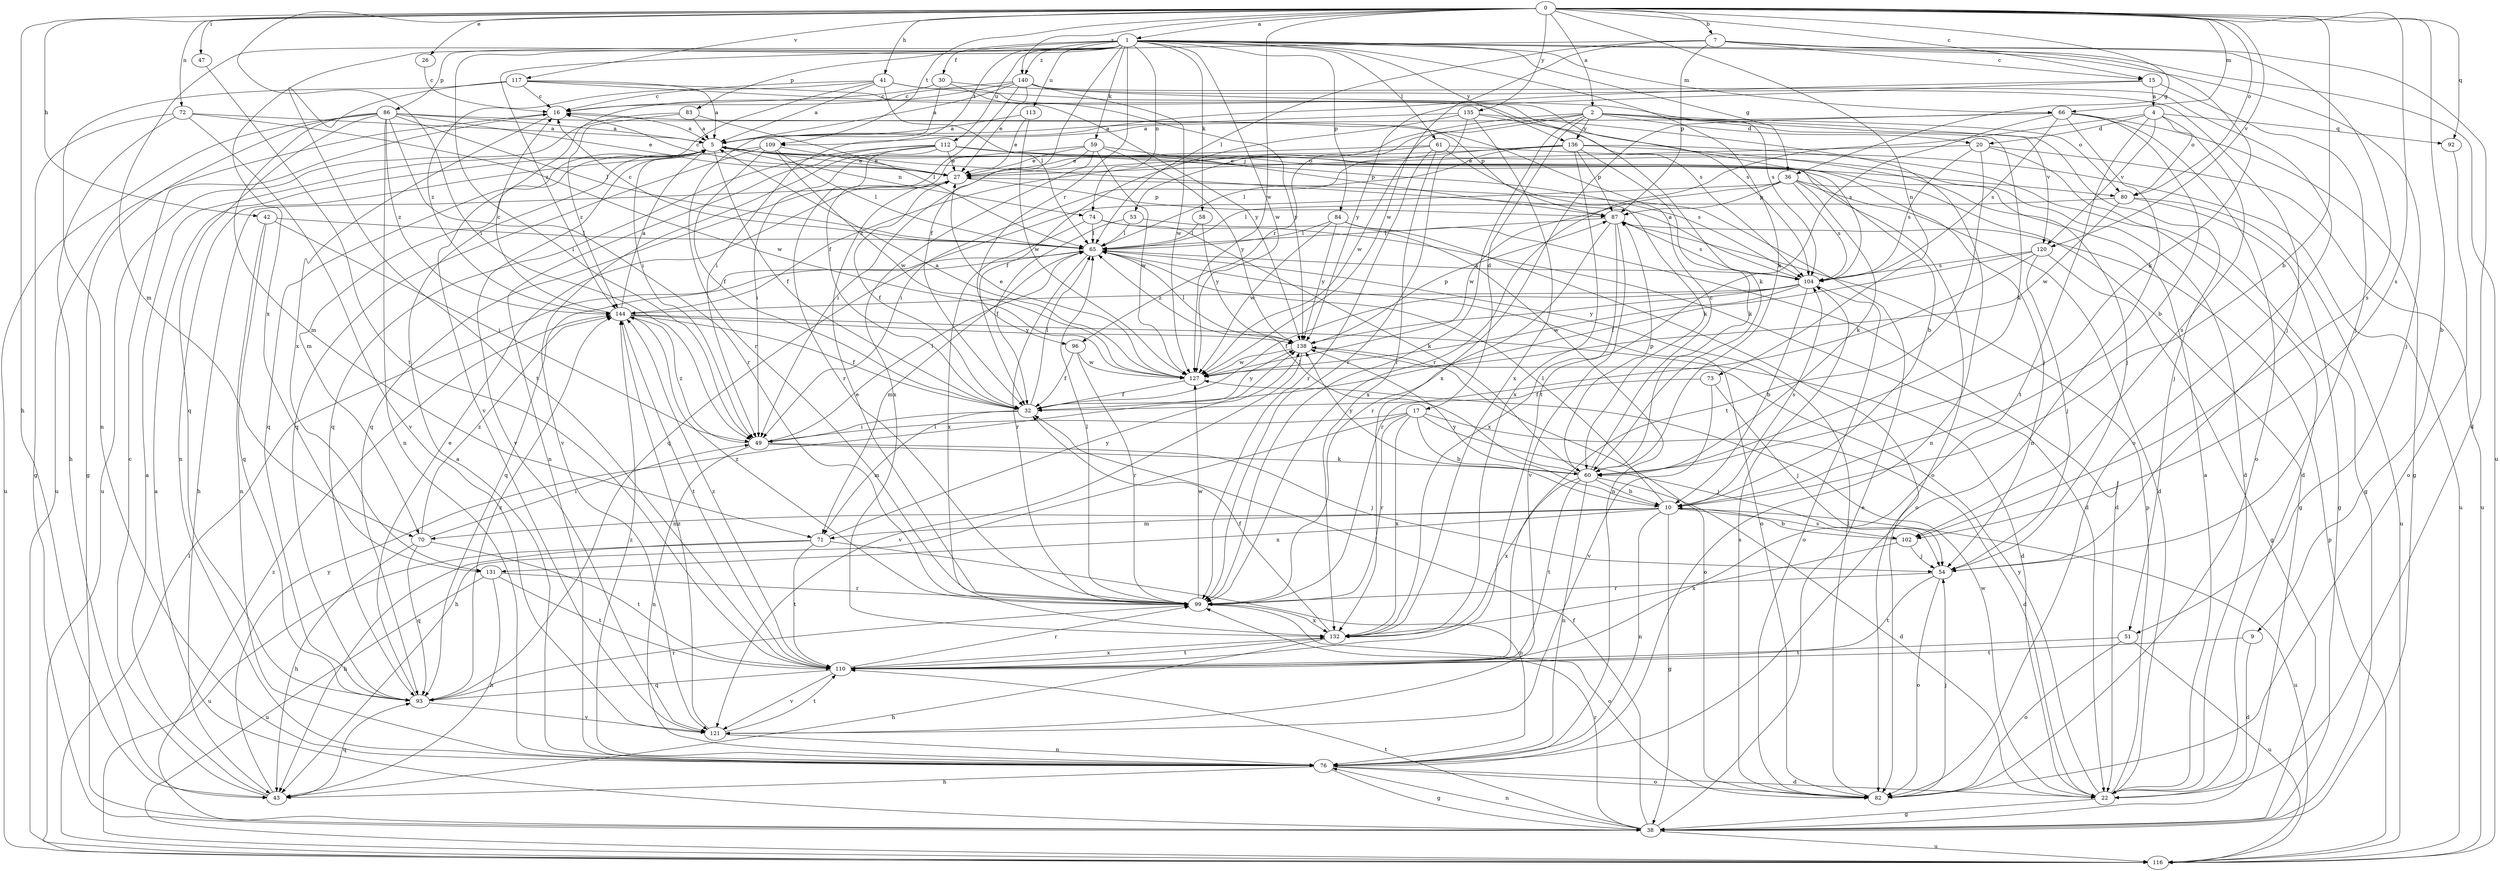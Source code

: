 strict digraph  {
0;
1;
2;
4;
5;
7;
9;
10;
15;
16;
17;
20;
22;
26;
27;
30;
32;
36;
38;
41;
42;
43;
47;
49;
51;
53;
54;
58;
59;
60;
61;
65;
66;
70;
71;
72;
73;
74;
76;
80;
82;
83;
84;
86;
87;
92;
93;
96;
99;
102;
104;
109;
110;
112;
113;
116;
117;
120;
121;
127;
131;
132;
135;
136;
138;
140;
144;
0 -> 1  [label=a];
0 -> 2  [label=a];
0 -> 7  [label=b];
0 -> 9  [label=b];
0 -> 10  [label=b];
0 -> 15  [label=c];
0 -> 26  [label=e];
0 -> 36  [label=g];
0 -> 41  [label=h];
0 -> 42  [label=h];
0 -> 43  [label=h];
0 -> 47  [label=i];
0 -> 49  [label=i];
0 -> 66  [label=m];
0 -> 72  [label=n];
0 -> 73  [label=n];
0 -> 80  [label=o];
0 -> 92  [label=q];
0 -> 102  [label=s];
0 -> 109  [label=t];
0 -> 117  [label=v];
0 -> 120  [label=v];
0 -> 127  [label=w];
0 -> 135  [label=y];
0 -> 140  [label=z];
1 -> 30  [label=f];
1 -> 32  [label=f];
1 -> 36  [label=g];
1 -> 49  [label=i];
1 -> 51  [label=j];
1 -> 58  [label=k];
1 -> 59  [label=k];
1 -> 60  [label=k];
1 -> 61  [label=l];
1 -> 66  [label=m];
1 -> 70  [label=m];
1 -> 74  [label=n];
1 -> 83  [label=p];
1 -> 84  [label=p];
1 -> 86  [label=p];
1 -> 96  [label=r];
1 -> 109  [label=t];
1 -> 112  [label=u];
1 -> 113  [label=u];
1 -> 116  [label=u];
1 -> 127  [label=w];
1 -> 131  [label=x];
1 -> 136  [label=y];
1 -> 140  [label=z];
2 -> 17  [label=d];
2 -> 20  [label=d];
2 -> 51  [label=j];
2 -> 53  [label=j];
2 -> 60  [label=k];
2 -> 80  [label=o];
2 -> 96  [label=r];
2 -> 99  [label=r];
2 -> 120  [label=v];
2 -> 127  [label=w];
2 -> 136  [label=y];
4 -> 20  [label=d];
4 -> 80  [label=o];
4 -> 92  [label=q];
4 -> 99  [label=r];
4 -> 102  [label=s];
4 -> 110  [label=t];
4 -> 120  [label=v];
5 -> 27  [label=e];
5 -> 32  [label=f];
5 -> 70  [label=m];
5 -> 74  [label=n];
5 -> 80  [label=o];
5 -> 82  [label=o];
5 -> 93  [label=q];
5 -> 121  [label=v];
7 -> 15  [label=c];
7 -> 22  [label=d];
7 -> 60  [label=k];
7 -> 65  [label=l];
7 -> 87  [label=p];
7 -> 102  [label=s];
7 -> 127  [label=w];
7 -> 144  [label=z];
9 -> 22  [label=d];
9 -> 110  [label=t];
10 -> 38  [label=g];
10 -> 65  [label=l];
10 -> 70  [label=m];
10 -> 71  [label=m];
10 -> 76  [label=n];
10 -> 102  [label=s];
10 -> 104  [label=s];
10 -> 116  [label=u];
10 -> 131  [label=x];
10 -> 138  [label=y];
15 -> 4  [label=a];
15 -> 49  [label=i];
15 -> 54  [label=j];
15 -> 138  [label=y];
16 -> 5  [label=a];
16 -> 116  [label=u];
16 -> 131  [label=x];
17 -> 10  [label=b];
17 -> 22  [label=d];
17 -> 43  [label=h];
17 -> 49  [label=i];
17 -> 54  [label=j];
17 -> 99  [label=r];
17 -> 132  [label=x];
20 -> 27  [label=e];
20 -> 38  [label=g];
20 -> 104  [label=s];
20 -> 110  [label=t];
20 -> 116  [label=u];
22 -> 5  [label=a];
22 -> 38  [label=g];
22 -> 87  [label=p];
22 -> 127  [label=w];
22 -> 138  [label=y];
26 -> 16  [label=c];
27 -> 16  [label=c];
27 -> 32  [label=f];
27 -> 43  [label=h];
27 -> 87  [label=p];
30 -> 16  [label=c];
30 -> 54  [label=j];
30 -> 99  [label=r];
30 -> 138  [label=y];
32 -> 49  [label=i];
32 -> 65  [label=l];
32 -> 71  [label=m];
32 -> 138  [label=y];
36 -> 22  [label=d];
36 -> 38  [label=g];
36 -> 60  [label=k];
36 -> 87  [label=p];
36 -> 93  [label=q];
36 -> 104  [label=s];
36 -> 127  [label=w];
38 -> 5  [label=a];
38 -> 27  [label=e];
38 -> 32  [label=f];
38 -> 76  [label=n];
38 -> 99  [label=r];
38 -> 110  [label=t];
38 -> 116  [label=u];
38 -> 144  [label=z];
41 -> 5  [label=a];
41 -> 16  [label=c];
41 -> 49  [label=i];
41 -> 60  [label=k];
41 -> 65  [label=l];
41 -> 104  [label=s];
41 -> 144  [label=z];
42 -> 49  [label=i];
42 -> 65  [label=l];
42 -> 76  [label=n];
42 -> 93  [label=q];
43 -> 5  [label=a];
43 -> 16  [label=c];
43 -> 93  [label=q];
43 -> 138  [label=y];
47 -> 110  [label=t];
49 -> 54  [label=j];
49 -> 60  [label=k];
49 -> 65  [label=l];
49 -> 76  [label=n];
49 -> 144  [label=z];
51 -> 82  [label=o];
51 -> 110  [label=t];
51 -> 116  [label=u];
53 -> 32  [label=f];
53 -> 65  [label=l];
53 -> 76  [label=n];
54 -> 82  [label=o];
54 -> 99  [label=r];
54 -> 110  [label=t];
58 -> 65  [label=l];
58 -> 138  [label=y];
59 -> 27  [label=e];
59 -> 49  [label=i];
59 -> 87  [label=p];
59 -> 93  [label=q];
59 -> 127  [label=w];
59 -> 132  [label=x];
59 -> 138  [label=y];
60 -> 10  [label=b];
60 -> 16  [label=c];
60 -> 22  [label=d];
60 -> 65  [label=l];
60 -> 76  [label=n];
60 -> 87  [label=p];
60 -> 110  [label=t];
60 -> 132  [label=x];
60 -> 138  [label=y];
61 -> 27  [label=e];
61 -> 60  [label=k];
61 -> 99  [label=r];
61 -> 116  [label=u];
61 -> 132  [label=x];
61 -> 144  [label=z];
65 -> 16  [label=c];
65 -> 71  [label=m];
65 -> 82  [label=o];
65 -> 93  [label=q];
65 -> 99  [label=r];
65 -> 104  [label=s];
66 -> 5  [label=a];
66 -> 10  [label=b];
66 -> 38  [label=g];
66 -> 76  [label=n];
66 -> 82  [label=o];
66 -> 104  [label=s];
66 -> 110  [label=t];
66 -> 132  [label=x];
70 -> 43  [label=h];
70 -> 49  [label=i];
70 -> 93  [label=q];
70 -> 110  [label=t];
70 -> 144  [label=z];
71 -> 43  [label=h];
71 -> 76  [label=n];
71 -> 110  [label=t];
71 -> 116  [label=u];
71 -> 138  [label=y];
72 -> 5  [label=a];
72 -> 38  [label=g];
72 -> 43  [label=h];
72 -> 121  [label=v];
72 -> 127  [label=w];
73 -> 32  [label=f];
73 -> 54  [label=j];
73 -> 121  [label=v];
74 -> 22  [label=d];
74 -> 60  [label=k];
74 -> 65  [label=l];
74 -> 132  [label=x];
76 -> 5  [label=a];
76 -> 22  [label=d];
76 -> 38  [label=g];
76 -> 43  [label=h];
76 -> 82  [label=o];
76 -> 144  [label=z];
80 -> 38  [label=g];
80 -> 65  [label=l];
80 -> 116  [label=u];
80 -> 127  [label=w];
82 -> 54  [label=j];
82 -> 65  [label=l];
82 -> 104  [label=s];
83 -> 5  [label=a];
83 -> 65  [label=l];
83 -> 116  [label=u];
83 -> 144  [label=z];
84 -> 22  [label=d];
84 -> 65  [label=l];
84 -> 82  [label=o];
84 -> 127  [label=w];
84 -> 138  [label=y];
86 -> 5  [label=a];
86 -> 27  [label=e];
86 -> 38  [label=g];
86 -> 65  [label=l];
86 -> 71  [label=m];
86 -> 76  [label=n];
86 -> 87  [label=p];
86 -> 93  [label=q];
86 -> 99  [label=r];
86 -> 116  [label=u];
86 -> 144  [label=z];
87 -> 65  [label=l];
87 -> 99  [label=r];
87 -> 104  [label=s];
87 -> 121  [label=v];
87 -> 132  [label=x];
92 -> 82  [label=o];
93 -> 27  [label=e];
93 -> 99  [label=r];
93 -> 121  [label=v];
93 -> 144  [label=z];
96 -> 32  [label=f];
96 -> 99  [label=r];
96 -> 127  [label=w];
99 -> 27  [label=e];
99 -> 65  [label=l];
99 -> 82  [label=o];
99 -> 127  [label=w];
99 -> 132  [label=x];
99 -> 144  [label=z];
102 -> 10  [label=b];
102 -> 54  [label=j];
102 -> 132  [label=x];
104 -> 5  [label=a];
104 -> 10  [label=b];
104 -> 32  [label=f];
104 -> 82  [label=o];
104 -> 127  [label=w];
104 -> 138  [label=y];
104 -> 144  [label=z];
109 -> 27  [label=e];
109 -> 32  [label=f];
109 -> 65  [label=l];
109 -> 76  [label=n];
109 -> 93  [label=q];
109 -> 127  [label=w];
110 -> 93  [label=q];
110 -> 99  [label=r];
110 -> 121  [label=v];
110 -> 132  [label=x];
110 -> 144  [label=z];
112 -> 10  [label=b];
112 -> 22  [label=d];
112 -> 27  [label=e];
112 -> 49  [label=i];
112 -> 54  [label=j];
112 -> 76  [label=n];
112 -> 93  [label=q];
112 -> 99  [label=r];
112 -> 104  [label=s];
112 -> 121  [label=v];
113 -> 5  [label=a];
113 -> 27  [label=e];
113 -> 127  [label=w];
116 -> 65  [label=l];
116 -> 87  [label=p];
117 -> 5  [label=a];
117 -> 16  [label=c];
117 -> 76  [label=n];
117 -> 104  [label=s];
117 -> 110  [label=t];
117 -> 138  [label=y];
120 -> 32  [label=f];
120 -> 38  [label=g];
120 -> 54  [label=j];
120 -> 99  [label=r];
120 -> 104  [label=s];
121 -> 76  [label=n];
121 -> 110  [label=t];
121 -> 144  [label=z];
127 -> 5  [label=a];
127 -> 27  [label=e];
127 -> 32  [label=f];
131 -> 43  [label=h];
131 -> 99  [label=r];
131 -> 110  [label=t];
131 -> 116  [label=u];
132 -> 32  [label=f];
132 -> 43  [label=h];
132 -> 110  [label=t];
135 -> 5  [label=a];
135 -> 32  [label=f];
135 -> 76  [label=n];
135 -> 99  [label=r];
135 -> 104  [label=s];
135 -> 132  [label=x];
136 -> 22  [label=d];
136 -> 27  [label=e];
136 -> 49  [label=i];
136 -> 54  [label=j];
136 -> 60  [label=k];
136 -> 65  [label=l];
136 -> 87  [label=p];
136 -> 132  [label=x];
138 -> 65  [label=l];
138 -> 82  [label=o];
138 -> 87  [label=p];
138 -> 121  [label=v];
138 -> 127  [label=w];
140 -> 5  [label=a];
140 -> 16  [label=c];
140 -> 27  [label=e];
140 -> 32  [label=f];
140 -> 82  [label=o];
140 -> 104  [label=s];
140 -> 121  [label=v];
140 -> 127  [label=w];
144 -> 5  [label=a];
144 -> 16  [label=c];
144 -> 22  [label=d];
144 -> 32  [label=f];
144 -> 110  [label=t];
144 -> 138  [label=y];
}
